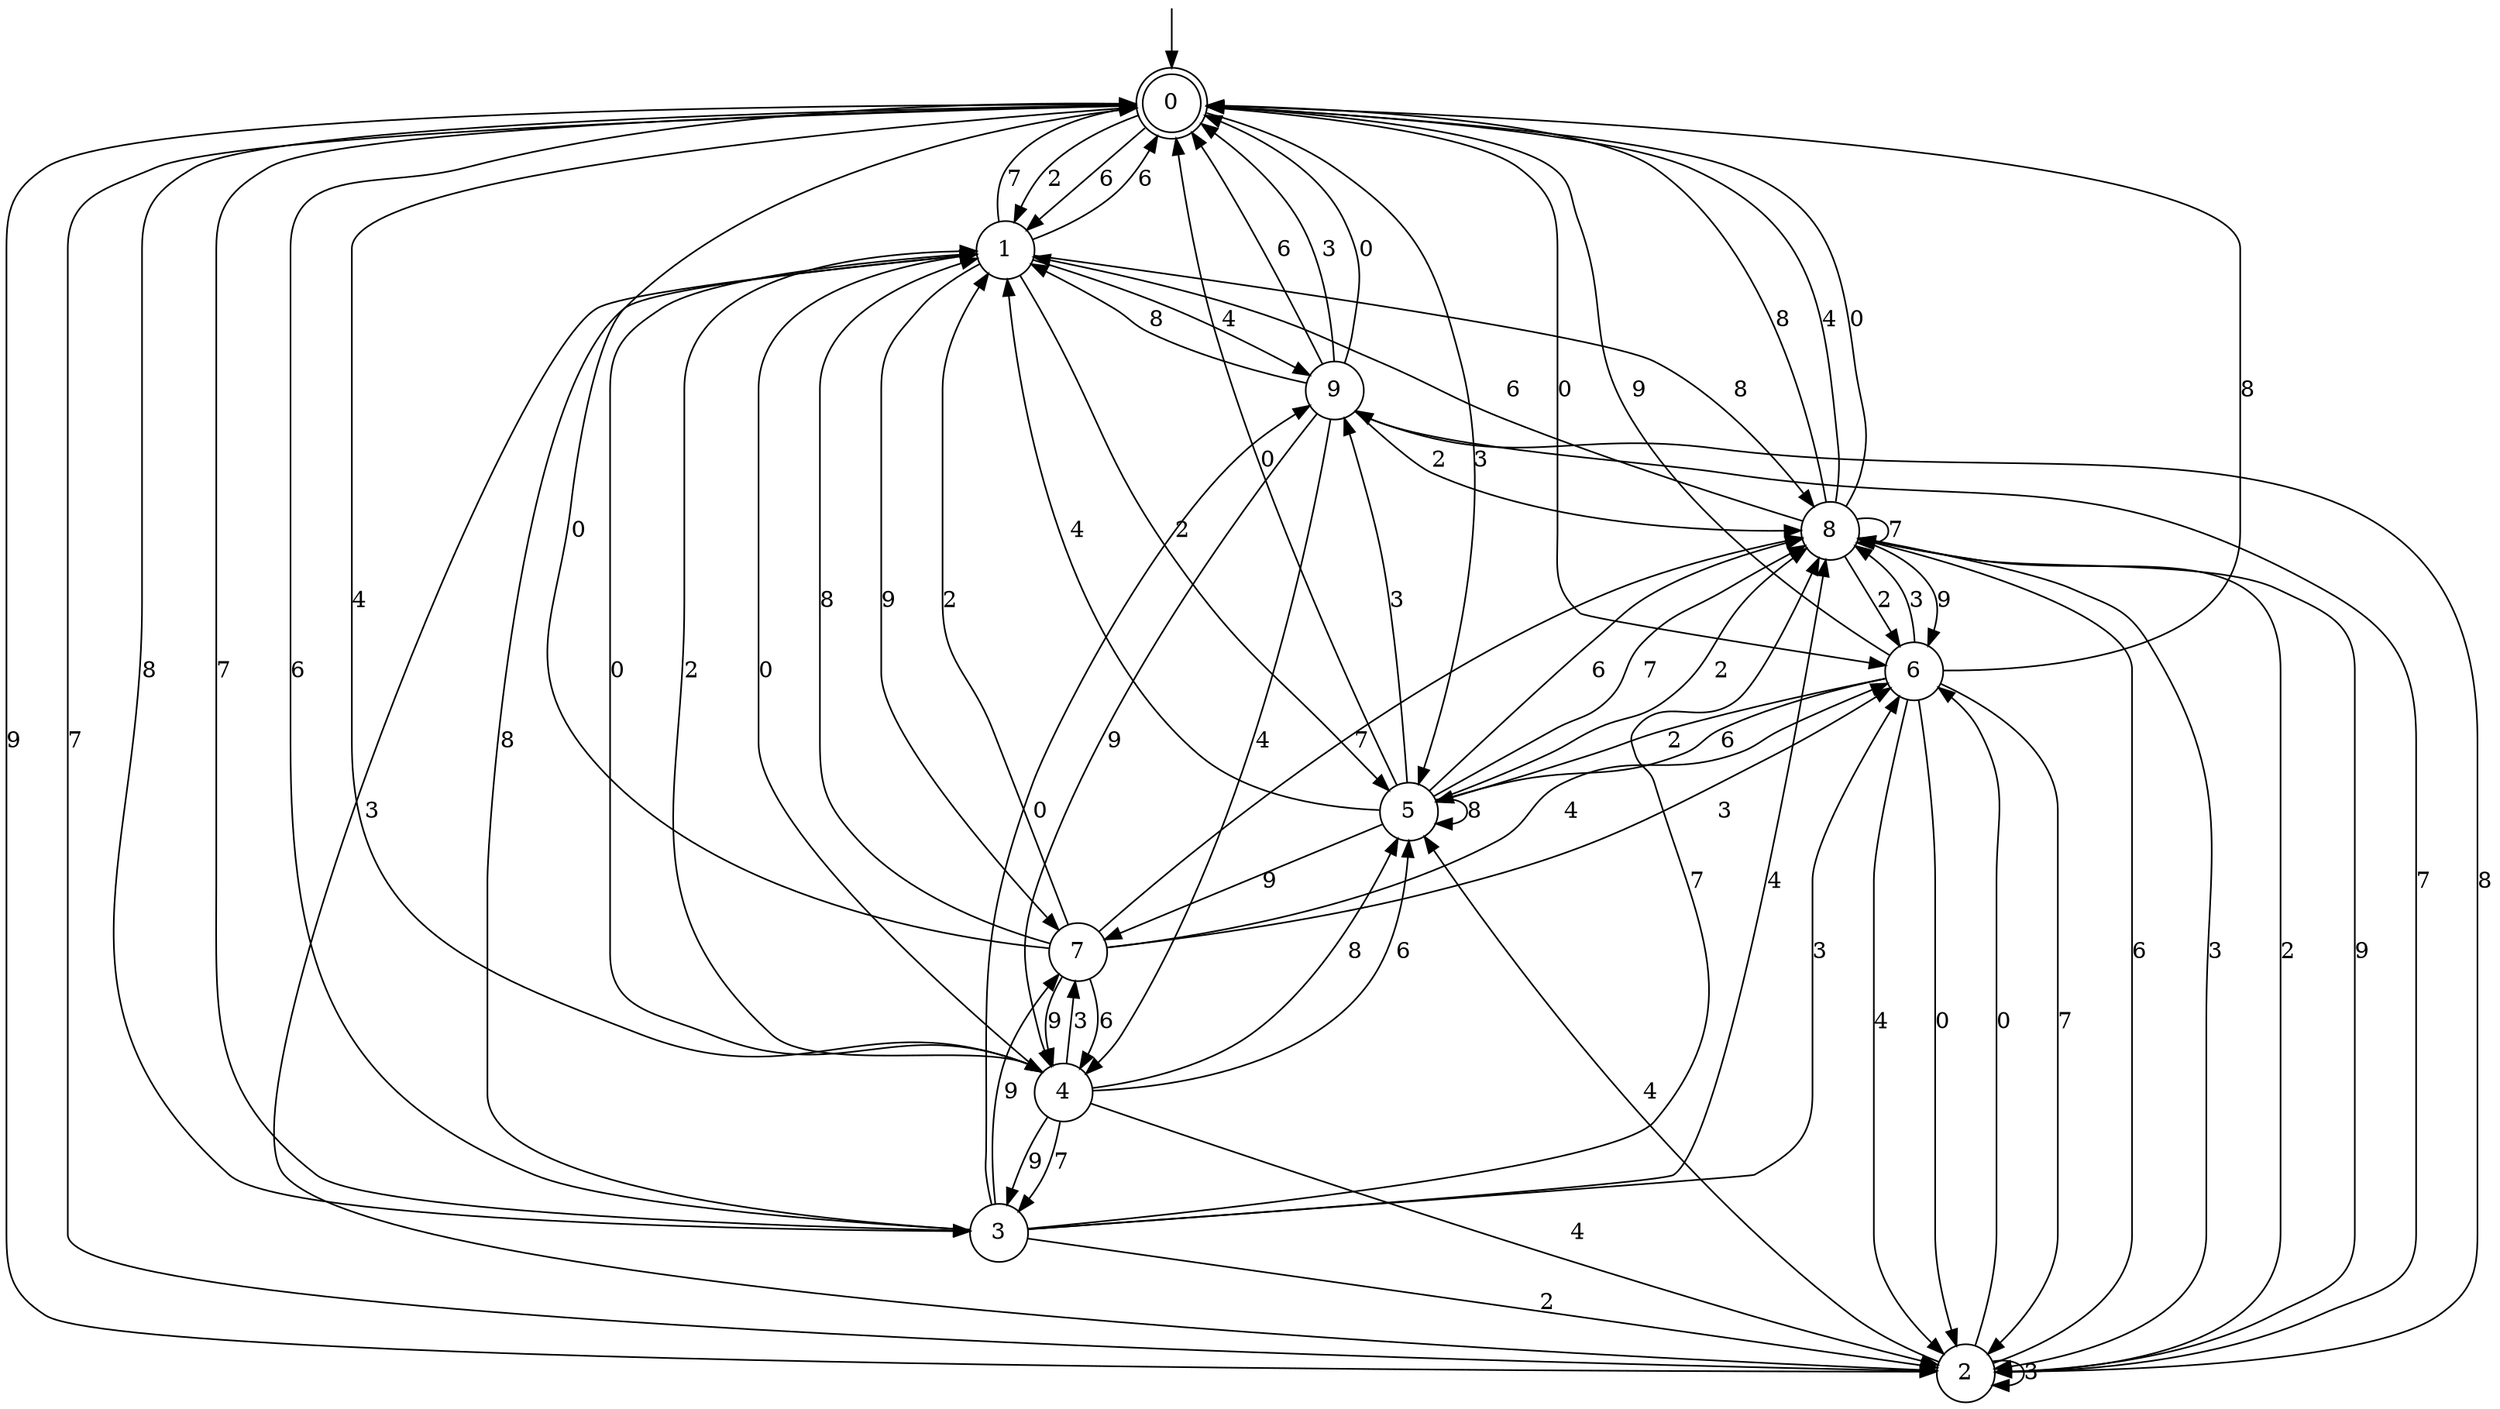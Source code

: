 digraph g {

	s0 [shape="doublecircle" label="0"];
	s1 [shape="circle" label="1"];
	s2 [shape="circle" label="2"];
	s3 [shape="circle" label="3"];
	s4 [shape="circle" label="4"];
	s5 [shape="circle" label="5"];
	s6 [shape="circle" label="6"];
	s7 [shape="circle" label="7"];
	s8 [shape="circle" label="8"];
	s9 [shape="circle" label="9"];
	s0 -> s1 [label="2"];
	s0 -> s2 [label="9"];
	s0 -> s3 [label="8"];
	s0 -> s4 [label="4"];
	s0 -> s1 [label="6"];
	s0 -> s5 [label="3"];
	s0 -> s3 [label="7"];
	s0 -> s6 [label="0"];
	s1 -> s5 [label="2"];
	s1 -> s7 [label="9"];
	s1 -> s8 [label="8"];
	s1 -> s9 [label="4"];
	s1 -> s0 [label="6"];
	s1 -> s2 [label="3"];
	s1 -> s0 [label="7"];
	s1 -> s4 [label="0"];
	s2 -> s8 [label="2"];
	s2 -> s8 [label="9"];
	s2 -> s9 [label="8"];
	s2 -> s5 [label="4"];
	s2 -> s8 [label="6"];
	s2 -> s2 [label="3"];
	s2 -> s0 [label="7"];
	s2 -> s6 [label="0"];
	s3 -> s2 [label="2"];
	s3 -> s7 [label="9"];
	s3 -> s1 [label="8"];
	s3 -> s8 [label="4"];
	s3 -> s0 [label="6"];
	s3 -> s6 [label="3"];
	s3 -> s8 [label="7"];
	s3 -> s9 [label="0"];
	s4 -> s1 [label="2"];
	s4 -> s3 [label="9"];
	s4 -> s5 [label="8"];
	s4 -> s2 [label="4"];
	s4 -> s5 [label="6"];
	s4 -> s7 [label="3"];
	s4 -> s3 [label="7"];
	s4 -> s1 [label="0"];
	s5 -> s8 [label="2"];
	s5 -> s7 [label="9"];
	s5 -> s5 [label="8"];
	s5 -> s1 [label="4"];
	s5 -> s8 [label="6"];
	s5 -> s9 [label="3"];
	s5 -> s8 [label="7"];
	s5 -> s0 [label="0"];
	s6 -> s5 [label="2"];
	s6 -> s0 [label="9"];
	s6 -> s0 [label="8"];
	s6 -> s2 [label="4"];
	s6 -> s5 [label="6"];
	s6 -> s8 [label="3"];
	s6 -> s2 [label="7"];
	s6 -> s2 [label="0"];
	s7 -> s1 [label="2"];
	s7 -> s4 [label="9"];
	s7 -> s1 [label="8"];
	s7 -> s6 [label="4"];
	s7 -> s4 [label="6"];
	s7 -> s6 [label="3"];
	s7 -> s8 [label="7"];
	s7 -> s0 [label="0"];
	s8 -> s6 [label="2"];
	s8 -> s6 [label="9"];
	s8 -> s0 [label="8"];
	s8 -> s0 [label="4"];
	s8 -> s1 [label="6"];
	s8 -> s2 [label="3"];
	s8 -> s8 [label="7"];
	s8 -> s0 [label="0"];
	s9 -> s8 [label="2"];
	s9 -> s4 [label="9"];
	s9 -> s1 [label="8"];
	s9 -> s4 [label="4"];
	s9 -> s0 [label="6"];
	s9 -> s0 [label="3"];
	s9 -> s2 [label="7"];
	s9 -> s0 [label="0"];

__start0 [label="" shape="none" width="0" height="0"];
__start0 -> s0;

}
